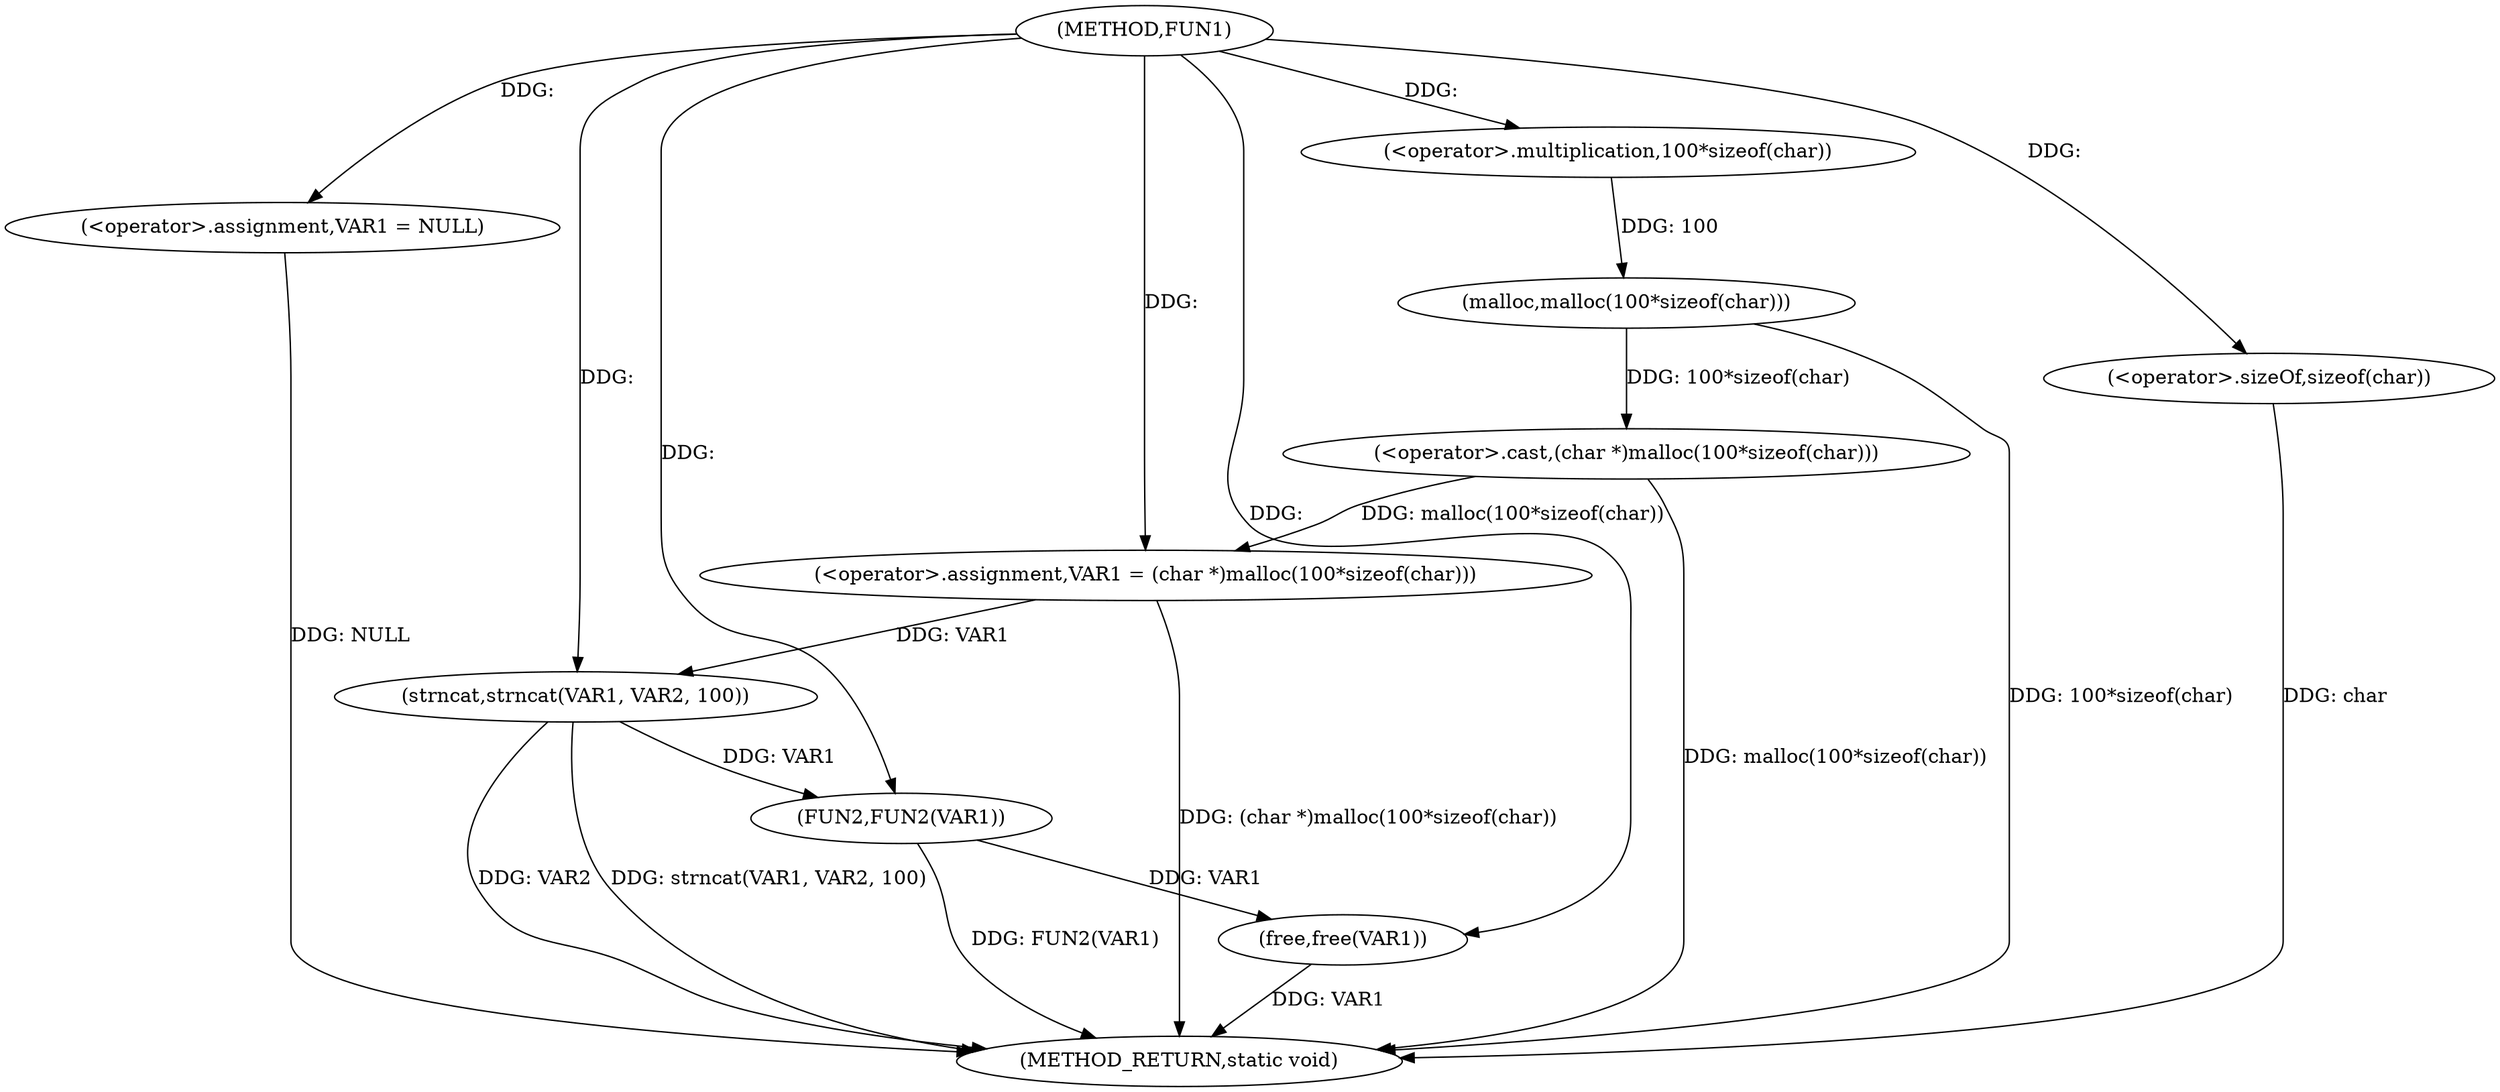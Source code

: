 digraph FUN1 {  
"1000100" [label = "(METHOD,FUN1)" ]
"1000125" [label = "(METHOD_RETURN,static void)" ]
"1000103" [label = "(<operator>.assignment,VAR1 = NULL)" ]
"1000106" [label = "(<operator>.assignment,VAR1 = (char *)malloc(100*sizeof(char)))" ]
"1000108" [label = "(<operator>.cast,(char *)malloc(100*sizeof(char)))" ]
"1000110" [label = "(malloc,malloc(100*sizeof(char)))" ]
"1000111" [label = "(<operator>.multiplication,100*sizeof(char))" ]
"1000113" [label = "(<operator>.sizeOf,sizeof(char))" ]
"1000117" [label = "(strncat,strncat(VAR1, VAR2, 100))" ]
"1000121" [label = "(FUN2,FUN2(VAR1))" ]
"1000123" [label = "(free,free(VAR1))" ]
  "1000117" -> "1000125"  [ label = "DDG: strncat(VAR1, VAR2, 100)"] 
  "1000106" -> "1000125"  [ label = "DDG: (char *)malloc(100*sizeof(char))"] 
  "1000103" -> "1000125"  [ label = "DDG: NULL"] 
  "1000113" -> "1000125"  [ label = "DDG: char"] 
  "1000121" -> "1000125"  [ label = "DDG: FUN2(VAR1)"] 
  "1000117" -> "1000125"  [ label = "DDG: VAR2"] 
  "1000110" -> "1000125"  [ label = "DDG: 100*sizeof(char)"] 
  "1000123" -> "1000125"  [ label = "DDG: VAR1"] 
  "1000108" -> "1000125"  [ label = "DDG: malloc(100*sizeof(char))"] 
  "1000100" -> "1000103"  [ label = "DDG: "] 
  "1000108" -> "1000106"  [ label = "DDG: malloc(100*sizeof(char))"] 
  "1000100" -> "1000106"  [ label = "DDG: "] 
  "1000110" -> "1000108"  [ label = "DDG: 100*sizeof(char)"] 
  "1000111" -> "1000110"  [ label = "DDG: 100"] 
  "1000100" -> "1000111"  [ label = "DDG: "] 
  "1000100" -> "1000113"  [ label = "DDG: "] 
  "1000106" -> "1000117"  [ label = "DDG: VAR1"] 
  "1000100" -> "1000117"  [ label = "DDG: "] 
  "1000117" -> "1000121"  [ label = "DDG: VAR1"] 
  "1000100" -> "1000121"  [ label = "DDG: "] 
  "1000121" -> "1000123"  [ label = "DDG: VAR1"] 
  "1000100" -> "1000123"  [ label = "DDG: "] 
}
